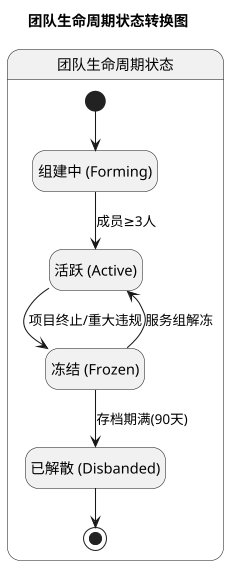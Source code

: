@startuml team-state
' ========================
' 团队状态图
' ========================
skinparam dpi 100
skinparam defaultFontName "PingFang SC"
skinparam packageTitleAlignment center
skinparam backgroundColor white
skinparam shadowing false
hide empty description

title 团队生命周期状态转换图

state "团队生命周期状态" as team_container {
    state "组建中 (Forming)" as team_forming
    state "活跃 (Active)" as team_active
    state "冻结 (Frozen)" as team_frozen
    state "已解散 (Disbanded)" as team_disbanded
    
    [*] --> team_forming
    team_forming --> team_active : 成员≥3人
    team_active --> team_frozen : 项目终止/重大违规
    team_frozen --> team_active : 服务组解冻
    team_frozen --> team_disbanded : 存档期满(90天)
    team_disbanded --> [*]
}

@enduml 